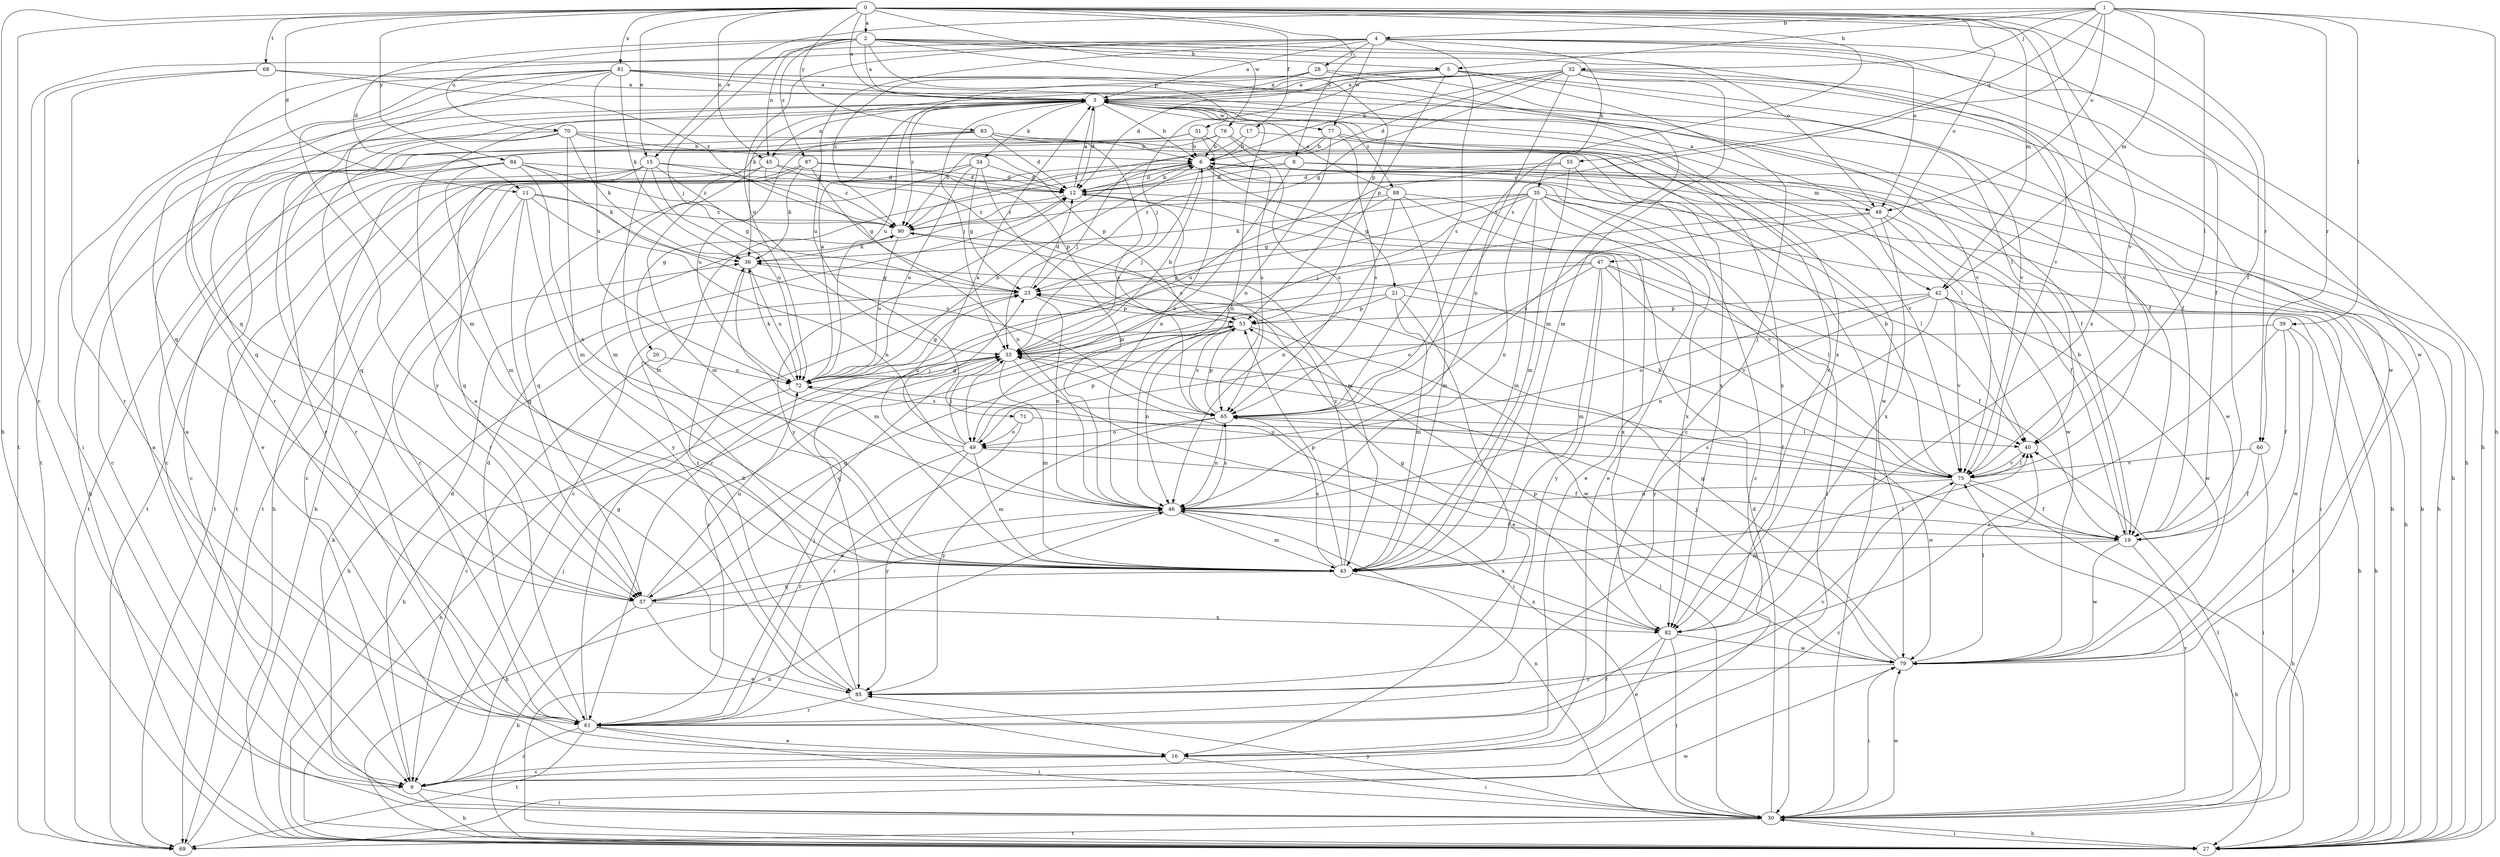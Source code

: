 strict digraph  {
0;
1;
2;
3;
4;
5;
6;
8;
9;
11;
12;
15;
16;
17;
19;
20;
21;
23;
27;
28;
30;
32;
33;
34;
35;
36;
39;
40;
42;
43;
45;
46;
47;
48;
49;
51;
53;
55;
57;
60;
61;
65;
68;
69;
70;
71;
72;
75;
76;
77;
79;
81;
82;
83;
84;
85;
87;
88;
90;
0 -> 2  [label=a];
0 -> 3  [label=a];
0 -> 8  [label=c];
0 -> 9  [label=c];
0 -> 11  [label=d];
0 -> 15  [label=e];
0 -> 17  [label=f];
0 -> 19  [label=f];
0 -> 27  [label=h];
0 -> 42  [label=m];
0 -> 45  [label=n];
0 -> 47  [label=o];
0 -> 60  [label=r];
0 -> 65  [label=s];
0 -> 68  [label=t];
0 -> 75  [label=v];
0 -> 76  [label=w];
0 -> 81  [label=x];
0 -> 82  [label=x];
0 -> 83  [label=y];
0 -> 84  [label=y];
1 -> 4  [label=b];
1 -> 5  [label=b];
1 -> 15  [label=e];
1 -> 27  [label=h];
1 -> 32  [label=j];
1 -> 39  [label=l];
1 -> 40  [label=l];
1 -> 42  [label=m];
1 -> 48  [label=o];
1 -> 55  [label=q];
1 -> 60  [label=r];
1 -> 65  [label=s];
2 -> 3  [label=a];
2 -> 5  [label=b];
2 -> 11  [label=d];
2 -> 27  [label=h];
2 -> 33  [label=j];
2 -> 45  [label=n];
2 -> 48  [label=o];
2 -> 51  [label=p];
2 -> 53  [label=p];
2 -> 70  [label=u];
2 -> 75  [label=v];
2 -> 87  [label=z];
3 -> 6  [label=b];
3 -> 12  [label=d];
3 -> 19  [label=f];
3 -> 27  [label=h];
3 -> 33  [label=j];
3 -> 34  [label=k];
3 -> 42  [label=m];
3 -> 45  [label=n];
3 -> 46  [label=n];
3 -> 57  [label=q];
3 -> 77  [label=w];
3 -> 82  [label=x];
3 -> 88  [label=z];
3 -> 90  [label=z];
4 -> 3  [label=a];
4 -> 19  [label=f];
4 -> 28  [label=i];
4 -> 35  [label=k];
4 -> 48  [label=o];
4 -> 57  [label=q];
4 -> 65  [label=s];
4 -> 69  [label=t];
4 -> 71  [label=u];
4 -> 72  [label=u];
4 -> 77  [label=w];
4 -> 79  [label=w];
5 -> 3  [label=a];
5 -> 9  [label=c];
5 -> 12  [label=d];
5 -> 53  [label=p];
5 -> 61  [label=r];
5 -> 75  [label=v];
5 -> 79  [label=w];
6 -> 12  [label=d];
6 -> 20  [label=g];
6 -> 21  [label=g];
6 -> 27  [label=h];
6 -> 30  [label=i];
6 -> 33  [label=j];
6 -> 48  [label=o];
6 -> 85  [label=y];
8 -> 12  [label=d];
8 -> 27  [label=h];
8 -> 49  [label=o];
8 -> 61  [label=r];
8 -> 79  [label=w];
9 -> 3  [label=a];
9 -> 12  [label=d];
9 -> 27  [label=h];
9 -> 30  [label=i];
9 -> 33  [label=j];
11 -> 46  [label=n];
11 -> 57  [label=q];
11 -> 61  [label=r];
11 -> 65  [label=s];
11 -> 85  [label=y];
11 -> 90  [label=z];
12 -> 3  [label=a];
12 -> 6  [label=b];
12 -> 43  [label=m];
12 -> 75  [label=v];
12 -> 90  [label=z];
15 -> 9  [label=c];
15 -> 12  [label=d];
15 -> 43  [label=m];
15 -> 46  [label=n];
15 -> 57  [label=q];
15 -> 69  [label=t];
15 -> 72  [label=u];
15 -> 90  [label=z];
16 -> 3  [label=a];
16 -> 9  [label=c];
16 -> 30  [label=i];
17 -> 6  [label=b];
17 -> 33  [label=j];
17 -> 75  [label=v];
19 -> 6  [label=b];
19 -> 27  [label=h];
19 -> 43  [label=m];
19 -> 79  [label=w];
20 -> 9  [label=c];
20 -> 72  [label=u];
21 -> 16  [label=e];
21 -> 27  [label=h];
21 -> 33  [label=j];
21 -> 43  [label=m];
21 -> 53  [label=p];
23 -> 12  [label=d];
23 -> 27  [label=h];
23 -> 46  [label=n];
23 -> 53  [label=p];
27 -> 6  [label=b];
27 -> 30  [label=i];
27 -> 46  [label=n];
28 -> 3  [label=a];
28 -> 40  [label=l];
28 -> 43  [label=m];
28 -> 72  [label=u];
28 -> 90  [label=z];
30 -> 12  [label=d];
30 -> 27  [label=h];
30 -> 33  [label=j];
30 -> 36  [label=k];
30 -> 40  [label=l];
30 -> 46  [label=n];
30 -> 69  [label=t];
30 -> 75  [label=v];
30 -> 79  [label=w];
30 -> 85  [label=y];
32 -> 3  [label=a];
32 -> 6  [label=b];
32 -> 12  [label=d];
32 -> 19  [label=f];
32 -> 23  [label=g];
32 -> 27  [label=h];
32 -> 33  [label=j];
32 -> 36  [label=k];
32 -> 43  [label=m];
32 -> 46  [label=n];
32 -> 75  [label=v];
33 -> 6  [label=b];
33 -> 19  [label=f];
33 -> 27  [label=h];
33 -> 30  [label=i];
33 -> 43  [label=m];
33 -> 57  [label=q];
33 -> 72  [label=u];
34 -> 12  [label=d];
34 -> 23  [label=g];
34 -> 46  [label=n];
34 -> 57  [label=q];
34 -> 69  [label=t];
34 -> 72  [label=u];
35 -> 16  [label=e];
35 -> 27  [label=h];
35 -> 30  [label=i];
35 -> 33  [label=j];
35 -> 36  [label=k];
35 -> 43  [label=m];
35 -> 46  [label=n];
35 -> 61  [label=r];
35 -> 82  [label=x];
35 -> 90  [label=z];
36 -> 23  [label=g];
36 -> 43  [label=m];
36 -> 72  [label=u];
39 -> 19  [label=f];
39 -> 30  [label=i];
39 -> 33  [label=j];
39 -> 61  [label=r];
39 -> 79  [label=w];
40 -> 75  [label=v];
42 -> 27  [label=h];
42 -> 46  [label=n];
42 -> 49  [label=o];
42 -> 53  [label=p];
42 -> 75  [label=v];
42 -> 79  [label=w];
42 -> 85  [label=y];
43 -> 40  [label=l];
43 -> 53  [label=p];
43 -> 57  [label=q];
43 -> 65  [label=s];
43 -> 82  [label=x];
43 -> 90  [label=z];
45 -> 12  [label=d];
45 -> 43  [label=m];
45 -> 65  [label=s];
45 -> 69  [label=t];
45 -> 90  [label=z];
46 -> 19  [label=f];
46 -> 27  [label=h];
46 -> 43  [label=m];
46 -> 65  [label=s];
46 -> 82  [label=x];
47 -> 19  [label=f];
47 -> 23  [label=g];
47 -> 33  [label=j];
47 -> 40  [label=l];
47 -> 43  [label=m];
47 -> 49  [label=o];
47 -> 75  [label=v];
47 -> 85  [label=y];
48 -> 3  [label=a];
48 -> 9  [label=c];
48 -> 19  [label=f];
48 -> 65  [label=s];
48 -> 79  [label=w];
48 -> 82  [label=x];
49 -> 3  [label=a];
49 -> 19  [label=f];
49 -> 23  [label=g];
49 -> 33  [label=j];
49 -> 43  [label=m];
49 -> 53  [label=p];
49 -> 61  [label=r];
49 -> 85  [label=y];
51 -> 6  [label=b];
51 -> 43  [label=m];
51 -> 46  [label=n];
51 -> 57  [label=q];
51 -> 65  [label=s];
53 -> 33  [label=j];
53 -> 46  [label=n];
53 -> 57  [label=q];
53 -> 61  [label=r];
53 -> 65  [label=s];
53 -> 79  [label=w];
55 -> 9  [label=c];
55 -> 12  [label=d];
55 -> 43  [label=m];
55 -> 72  [label=u];
57 -> 16  [label=e];
57 -> 27  [label=h];
57 -> 46  [label=n];
57 -> 72  [label=u];
57 -> 82  [label=x];
60 -> 19  [label=f];
60 -> 30  [label=i];
60 -> 75  [label=v];
61 -> 9  [label=c];
61 -> 12  [label=d];
61 -> 16  [label=e];
61 -> 23  [label=g];
61 -> 30  [label=i];
61 -> 33  [label=j];
61 -> 69  [label=t];
61 -> 75  [label=v];
65 -> 40  [label=l];
65 -> 46  [label=n];
65 -> 49  [label=o];
65 -> 53  [label=p];
65 -> 85  [label=y];
68 -> 3  [label=a];
68 -> 61  [label=r];
68 -> 69  [label=t];
68 -> 90  [label=z];
69 -> 6  [label=b];
69 -> 79  [label=w];
70 -> 6  [label=b];
70 -> 9  [label=c];
70 -> 27  [label=h];
70 -> 36  [label=k];
70 -> 43  [label=m];
70 -> 53  [label=p];
70 -> 61  [label=r];
70 -> 82  [label=x];
71 -> 49  [label=o];
71 -> 61  [label=r];
71 -> 79  [label=w];
72 -> 3  [label=a];
72 -> 6  [label=b];
72 -> 23  [label=g];
72 -> 27  [label=h];
72 -> 33  [label=j];
72 -> 36  [label=k];
72 -> 65  [label=s];
75 -> 6  [label=b];
75 -> 9  [label=c];
75 -> 19  [label=f];
75 -> 27  [label=h];
75 -> 36  [label=k];
75 -> 40  [label=l];
75 -> 46  [label=n];
75 -> 65  [label=s];
75 -> 72  [label=u];
76 -> 6  [label=b];
76 -> 9  [label=c];
76 -> 30  [label=i];
76 -> 65  [label=s];
76 -> 90  [label=z];
77 -> 6  [label=b];
77 -> 40  [label=l];
77 -> 49  [label=o];
77 -> 65  [label=s];
77 -> 82  [label=x];
77 -> 90  [label=z];
79 -> 23  [label=g];
79 -> 30  [label=i];
79 -> 33  [label=j];
79 -> 40  [label=l];
79 -> 53  [label=p];
79 -> 85  [label=y];
81 -> 3  [label=a];
81 -> 19  [label=f];
81 -> 30  [label=i];
81 -> 36  [label=k];
81 -> 43  [label=m];
81 -> 57  [label=q];
81 -> 72  [label=u];
81 -> 75  [label=v];
81 -> 82  [label=x];
81 -> 85  [label=y];
82 -> 16  [label=e];
82 -> 23  [label=g];
82 -> 30  [label=i];
82 -> 61  [label=r];
82 -> 79  [label=w];
83 -> 6  [label=b];
83 -> 12  [label=d];
83 -> 16  [label=e];
83 -> 61  [label=r];
83 -> 65  [label=s];
83 -> 72  [label=u];
83 -> 79  [label=w];
84 -> 9  [label=c];
84 -> 12  [label=d];
84 -> 23  [label=g];
84 -> 36  [label=k];
84 -> 43  [label=m];
84 -> 46  [label=n];
84 -> 69  [label=t];
85 -> 3  [label=a];
85 -> 36  [label=k];
85 -> 61  [label=r];
85 -> 90  [label=z];
87 -> 12  [label=d];
87 -> 23  [label=g];
87 -> 27  [label=h];
87 -> 36  [label=k];
87 -> 53  [label=p];
87 -> 69  [label=t];
88 -> 3  [label=a];
88 -> 16  [label=e];
88 -> 23  [label=g];
88 -> 40  [label=l];
88 -> 43  [label=m];
88 -> 46  [label=n];
88 -> 90  [label=z];
90 -> 36  [label=k];
90 -> 72  [label=u];
90 -> 82  [label=x];
}
